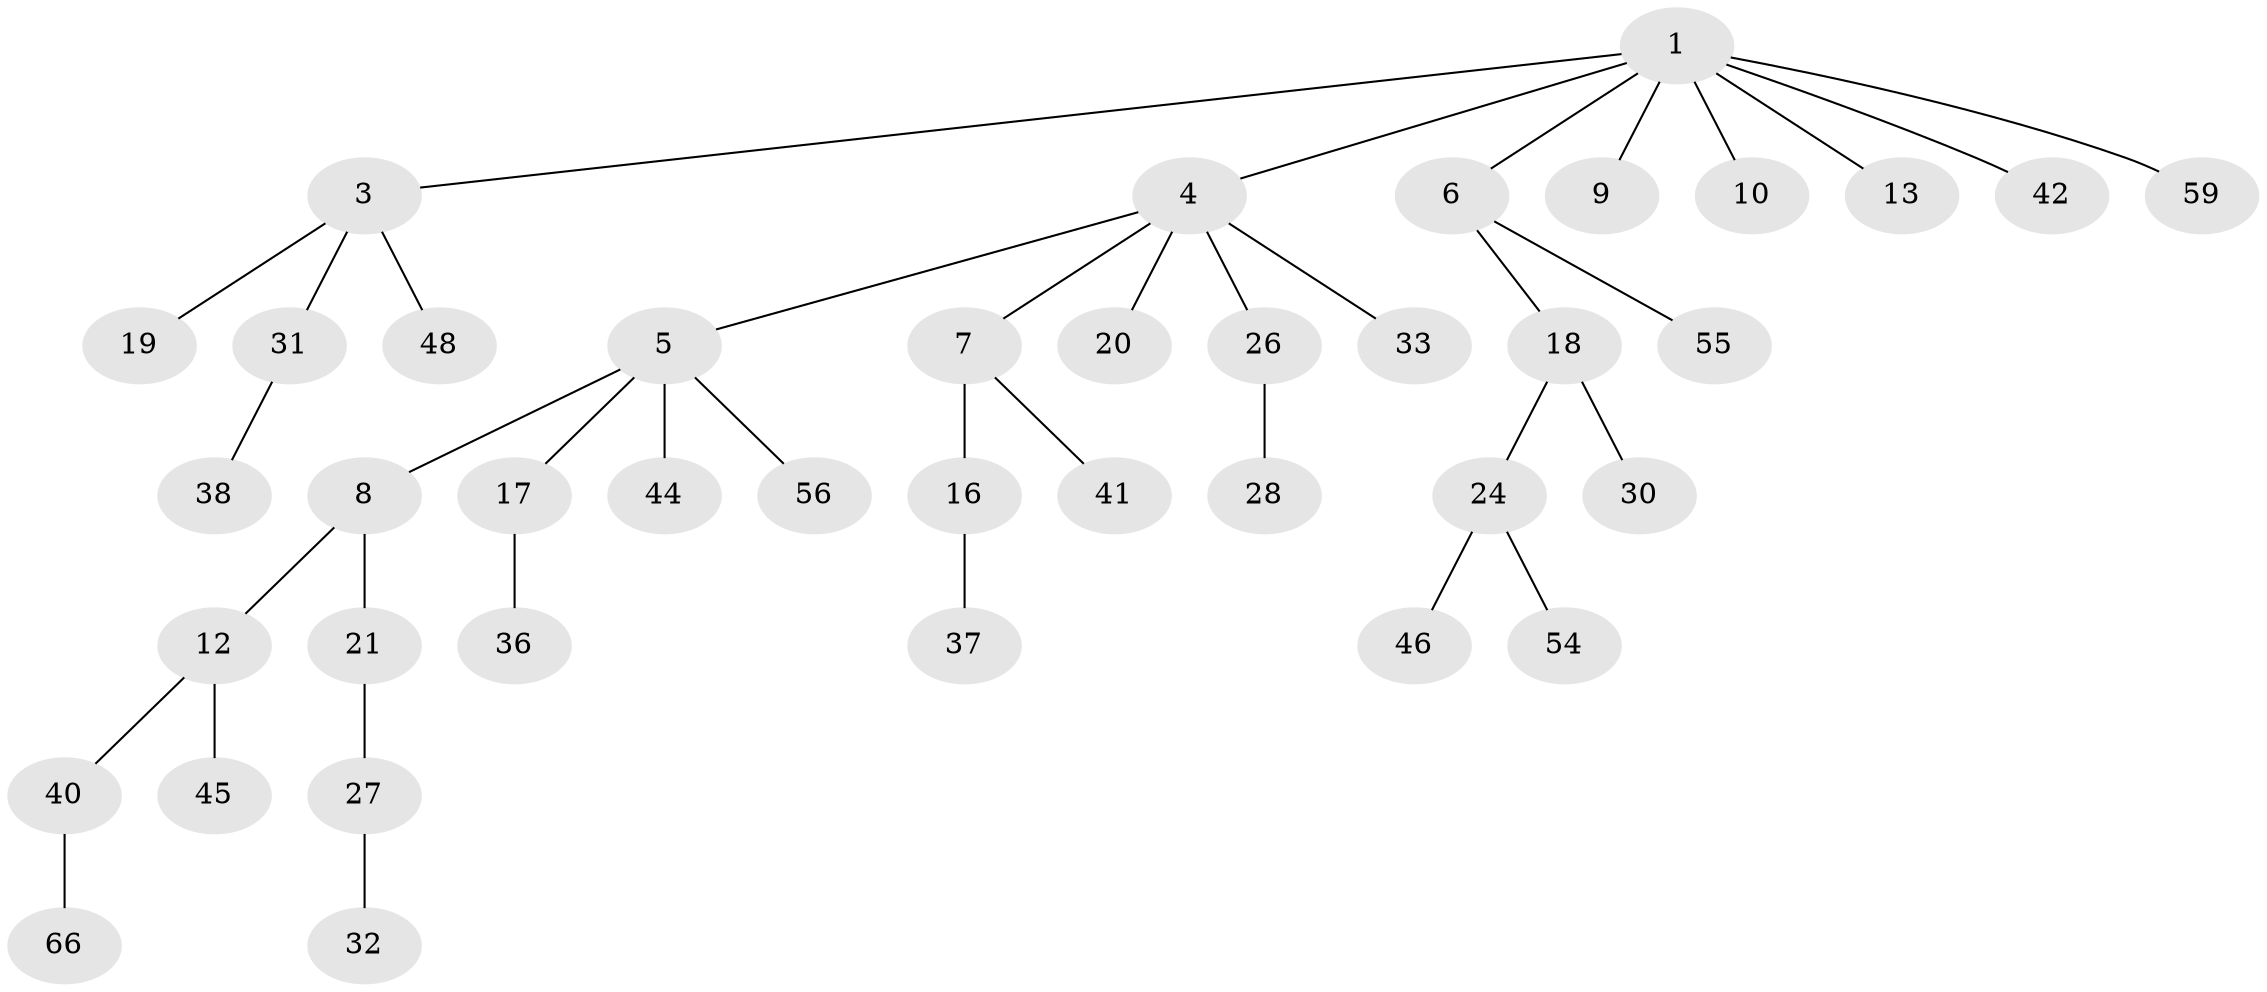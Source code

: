 // original degree distribution, {5: 0.05970149253731343, 4: 0.04477611940298507, 3: 0.1791044776119403, 1: 0.5373134328358209, 6: 0.014925373134328358, 2: 0.16417910447761194}
// Generated by graph-tools (version 1.1) at 2025/19/03/04/25 18:19:08]
// undirected, 40 vertices, 39 edges
graph export_dot {
graph [start="1"]
  node [color=gray90,style=filled];
  1 [super="+2"];
  3 [super="+14+11+25"];
  4 [super="+15"];
  5;
  6;
  7;
  8;
  9;
  10;
  12 [super="+65+39"];
  13 [super="+22+63"];
  16 [super="+64"];
  17;
  18;
  19 [super="+34"];
  20 [super="+23"];
  21;
  24;
  26 [super="+67"];
  27 [super="+50"];
  28 [super="+52"];
  30 [super="+35"];
  31;
  32 [super="+43+62"];
  33;
  36;
  37;
  38;
  40;
  41 [super="+53+61"];
  42 [super="+51"];
  44;
  45;
  46;
  48;
  54;
  55;
  56;
  59;
  66;
  1 -- 3;
  1 -- 10;
  1 -- 13;
  1 -- 42;
  1 -- 4;
  1 -- 6;
  1 -- 9;
  1 -- 59;
  3 -- 48;
  3 -- 19;
  3 -- 31;
  4 -- 5;
  4 -- 7;
  4 -- 20;
  4 -- 33;
  4 -- 26;
  5 -- 8;
  5 -- 17;
  5 -- 44;
  5 -- 56;
  6 -- 18;
  6 -- 55;
  7 -- 16;
  7 -- 41;
  8 -- 12;
  8 -- 21;
  12 -- 40;
  12 -- 45;
  16 -- 37;
  17 -- 36;
  18 -- 24;
  18 -- 30;
  21 -- 27;
  24 -- 46;
  24 -- 54;
  26 -- 28;
  27 -- 32;
  31 -- 38;
  40 -- 66;
}
